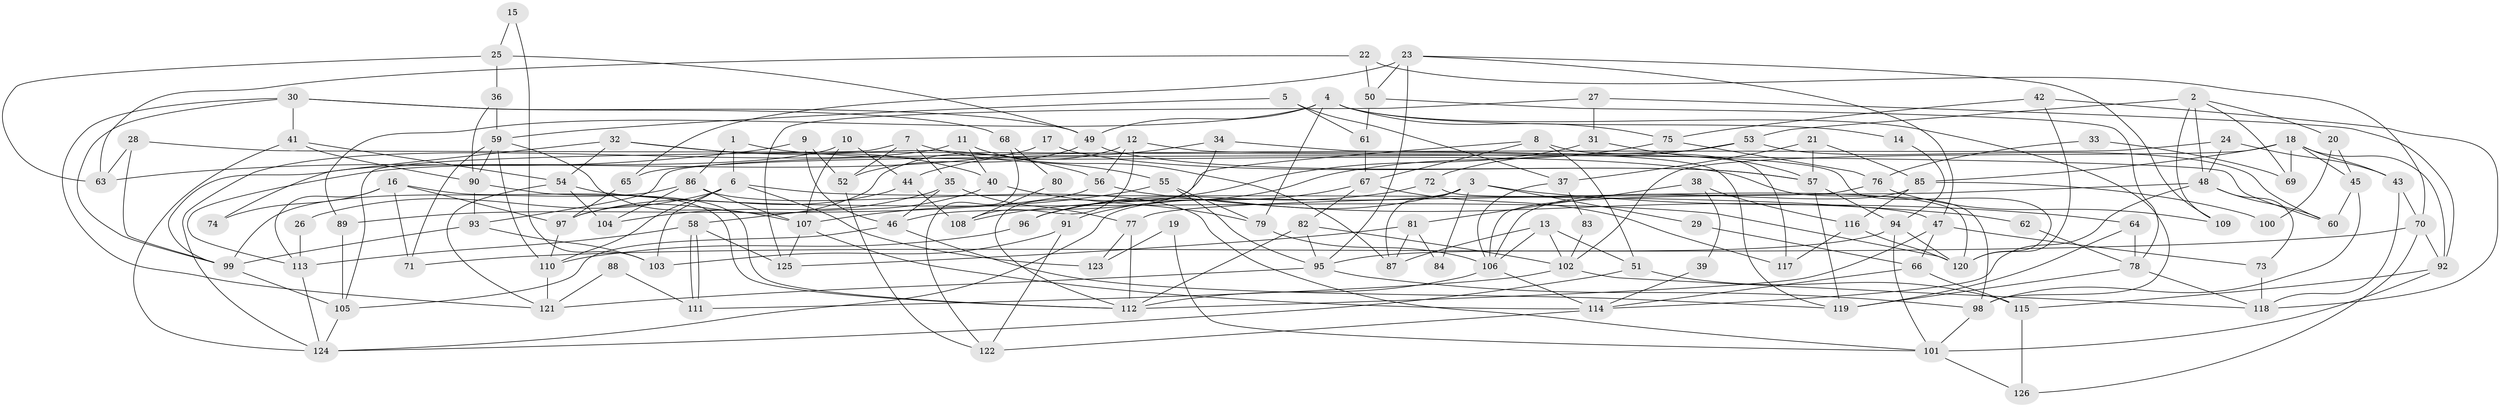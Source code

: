 // coarse degree distribution, {6: 0.09523809523809523, 11: 0.031746031746031744, 7: 0.12698412698412698, 8: 0.06349206349206349, 9: 0.07936507936507936, 5: 0.15873015873015872, 10: 0.031746031746031744, 2: 0.09523809523809523, 3: 0.1746031746031746, 4: 0.1111111111111111, 13: 0.031746031746031744}
// Generated by graph-tools (version 1.1) at 2025/18/03/04/25 18:18:55]
// undirected, 126 vertices, 252 edges
graph export_dot {
graph [start="1"]
  node [color=gray90,style=filled];
  1;
  2;
  3;
  4;
  5;
  6;
  7;
  8;
  9;
  10;
  11;
  12;
  13;
  14;
  15;
  16;
  17;
  18;
  19;
  20;
  21;
  22;
  23;
  24;
  25;
  26;
  27;
  28;
  29;
  30;
  31;
  32;
  33;
  34;
  35;
  36;
  37;
  38;
  39;
  40;
  41;
  42;
  43;
  44;
  45;
  46;
  47;
  48;
  49;
  50;
  51;
  52;
  53;
  54;
  55;
  56;
  57;
  58;
  59;
  60;
  61;
  62;
  63;
  64;
  65;
  66;
  67;
  68;
  69;
  70;
  71;
  72;
  73;
  74;
  75;
  76;
  77;
  78;
  79;
  80;
  81;
  82;
  83;
  84;
  85;
  86;
  87;
  88;
  89;
  90;
  91;
  92;
  93;
  94;
  95;
  96;
  97;
  98;
  99;
  100;
  101;
  102;
  103;
  104;
  105;
  106;
  107;
  108;
  109;
  110;
  111;
  112;
  113;
  114;
  115;
  116;
  117;
  118;
  119;
  120;
  121;
  122;
  123;
  124;
  125;
  126;
  1 -- 86;
  1 -- 98;
  1 -- 6;
  2 -- 109;
  2 -- 48;
  2 -- 20;
  2 -- 53;
  2 -- 69;
  3 -- 96;
  3 -- 64;
  3 -- 29;
  3 -- 84;
  3 -- 87;
  3 -- 124;
  4 -- 79;
  4 -- 98;
  4 -- 14;
  4 -- 49;
  4 -- 75;
  4 -- 89;
  5 -- 37;
  5 -- 59;
  5 -- 61;
  6 -- 47;
  6 -- 26;
  6 -- 103;
  6 -- 110;
  6 -- 123;
  7 -- 52;
  7 -- 105;
  7 -- 35;
  7 -- 55;
  8 -- 46;
  8 -- 51;
  8 -- 67;
  8 -- 117;
  9 -- 63;
  9 -- 52;
  9 -- 46;
  10 -- 99;
  10 -- 107;
  10 -- 44;
  11 -- 40;
  11 -- 124;
  11 -- 87;
  12 -- 56;
  12 -- 97;
  12 -- 108;
  12 -- 120;
  13 -- 51;
  13 -- 87;
  13 -- 102;
  13 -- 106;
  14 -- 94;
  15 -- 25;
  15 -- 103;
  16 -- 97;
  16 -- 112;
  16 -- 71;
  16 -- 74;
  16 -- 113;
  17 -- 113;
  17 -- 57;
  18 -- 92;
  18 -- 102;
  18 -- 43;
  18 -- 45;
  18 -- 69;
  18 -- 85;
  19 -- 123;
  19 -- 101;
  20 -- 45;
  20 -- 100;
  21 -- 57;
  21 -- 85;
  21 -- 37;
  22 -- 70;
  22 -- 50;
  22 -- 63;
  23 -- 95;
  23 -- 50;
  23 -- 47;
  23 -- 65;
  23 -- 109;
  24 -- 48;
  24 -- 93;
  24 -- 43;
  25 -- 36;
  25 -- 49;
  25 -- 63;
  26 -- 113;
  27 -- 92;
  27 -- 31;
  27 -- 125;
  28 -- 63;
  28 -- 99;
  28 -- 60;
  29 -- 66;
  30 -- 49;
  30 -- 121;
  30 -- 41;
  30 -- 68;
  30 -- 99;
  31 -- 57;
  31 -- 108;
  32 -- 40;
  32 -- 54;
  32 -- 56;
  32 -- 74;
  33 -- 76;
  33 -- 69;
  34 -- 112;
  34 -- 44;
  34 -- 119;
  35 -- 104;
  35 -- 46;
  35 -- 77;
  36 -- 90;
  36 -- 59;
  37 -- 106;
  37 -- 83;
  38 -- 81;
  38 -- 116;
  38 -- 39;
  39 -- 114;
  40 -- 58;
  40 -- 79;
  41 -- 124;
  41 -- 54;
  41 -- 90;
  42 -- 75;
  42 -- 118;
  42 -- 120;
  43 -- 70;
  43 -- 118;
  44 -- 97;
  44 -- 108;
  45 -- 60;
  45 -- 98;
  46 -- 105;
  46 -- 119;
  47 -- 112;
  47 -- 66;
  47 -- 73;
  48 -- 77;
  48 -- 114;
  48 -- 60;
  48 -- 73;
  49 -- 57;
  49 -- 52;
  50 -- 61;
  50 -- 78;
  51 -- 124;
  51 -- 115;
  52 -- 122;
  53 -- 60;
  53 -- 65;
  53 -- 72;
  54 -- 120;
  54 -- 104;
  54 -- 121;
  55 -- 107;
  55 -- 79;
  55 -- 95;
  56 -- 89;
  56 -- 62;
  57 -- 119;
  57 -- 94;
  58 -- 111;
  58 -- 111;
  58 -- 113;
  58 -- 125;
  59 -- 110;
  59 -- 71;
  59 -- 90;
  59 -- 107;
  61 -- 67;
  62 -- 78;
  64 -- 78;
  64 -- 119;
  65 -- 97;
  66 -- 114;
  66 -- 115;
  67 -- 82;
  67 -- 91;
  67 -- 117;
  68 -- 122;
  68 -- 80;
  70 -- 92;
  70 -- 71;
  70 -- 126;
  72 -- 120;
  72 -- 96;
  73 -- 118;
  75 -- 96;
  75 -- 76;
  76 -- 106;
  76 -- 109;
  77 -- 112;
  77 -- 123;
  78 -- 119;
  78 -- 118;
  79 -- 106;
  80 -- 108;
  81 -- 125;
  81 -- 87;
  81 -- 84;
  82 -- 102;
  82 -- 112;
  82 -- 95;
  83 -- 102;
  85 -- 116;
  85 -- 100;
  85 -- 106;
  86 -- 101;
  86 -- 107;
  86 -- 99;
  86 -- 104;
  88 -- 111;
  88 -- 121;
  89 -- 105;
  90 -- 93;
  90 -- 112;
  91 -- 103;
  91 -- 122;
  92 -- 101;
  92 -- 115;
  93 -- 99;
  93 -- 103;
  94 -- 120;
  94 -- 95;
  94 -- 101;
  95 -- 98;
  95 -- 121;
  96 -- 110;
  97 -- 110;
  98 -- 101;
  99 -- 105;
  101 -- 126;
  102 -- 118;
  102 -- 111;
  105 -- 124;
  106 -- 112;
  106 -- 114;
  107 -- 125;
  107 -- 114;
  110 -- 121;
  113 -- 124;
  114 -- 122;
  115 -- 126;
  116 -- 117;
  116 -- 120;
}
